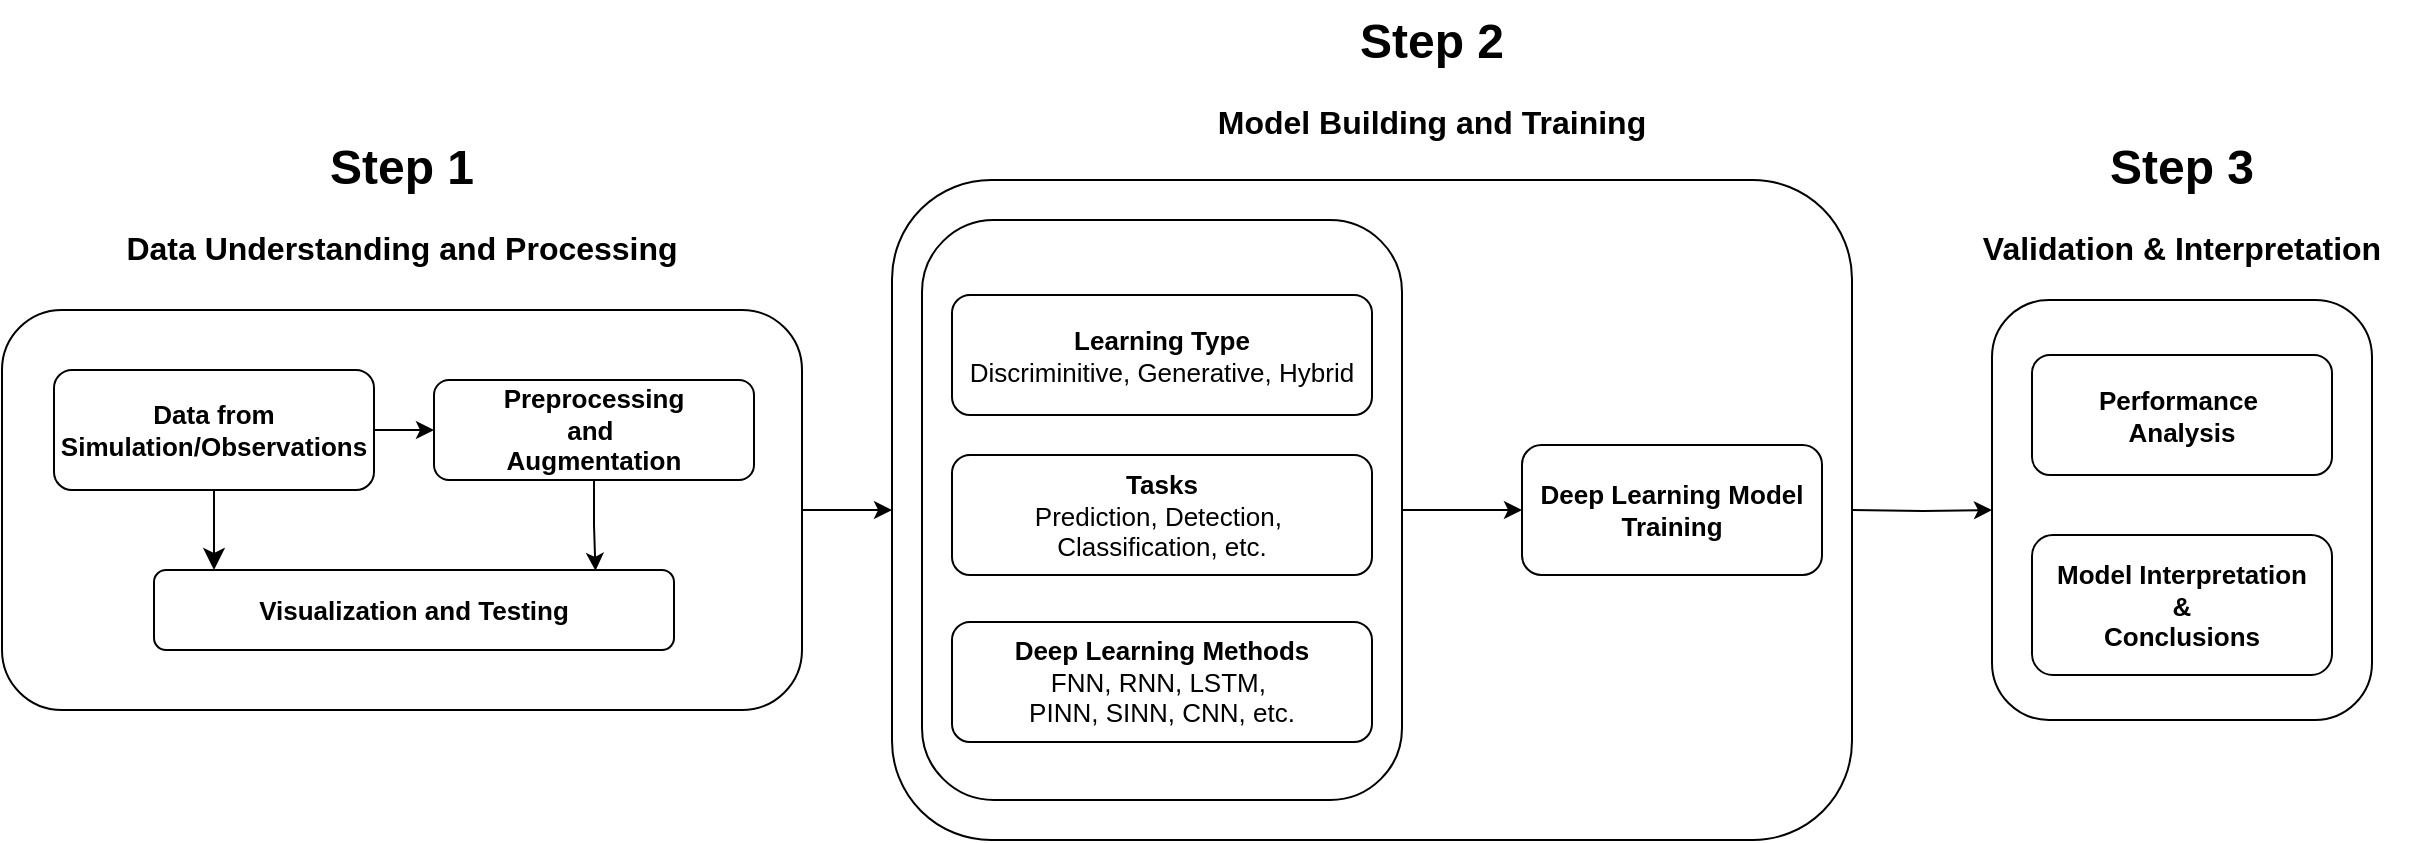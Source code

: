 <mxfile version="24.2.5" type="github">
  <diagram id="C5RBs43oDa-KdzZeNtuy" name="Page-1">
    <mxGraphModel dx="2390" dy="1183" grid="0" gridSize="10" guides="1" tooltips="1" connect="1" arrows="1" fold="1" page="0" pageScale="1" pageWidth="827" pageHeight="1169" math="0" shadow="0">
      <root>
        <mxCell id="WIyWlLk6GJQsqaUBKTNV-0" />
        <mxCell id="WIyWlLk6GJQsqaUBKTNV-1" parent="WIyWlLk6GJQsqaUBKTNV-0" />
        <mxCell id="zZ7CAmGXWk8gEZRXgI67-36" value="" style="group" vertex="1" connectable="0" parent="WIyWlLk6GJQsqaUBKTNV-1">
          <mxGeometry x="15" y="50" width="1210" height="420" as="geometry" />
        </mxCell>
        <mxCell id="zZ7CAmGXWk8gEZRXgI67-33" value="" style="rounded=1;whiteSpace=wrap;html=1;" vertex="1" parent="zZ7CAmGXWk8gEZRXgI67-36">
          <mxGeometry x="445" y="90" width="480" height="330" as="geometry" />
        </mxCell>
        <mxCell id="zZ7CAmGXWk8gEZRXgI67-29" value="" style="rounded=1;whiteSpace=wrap;html=1;fontSize=13;" vertex="1" parent="zZ7CAmGXWk8gEZRXgI67-36">
          <mxGeometry x="995" y="150" width="190" height="210" as="geometry" />
        </mxCell>
        <mxCell id="zZ7CAmGXWk8gEZRXgI67-27" style="edgeStyle=orthogonalEdgeStyle;rounded=0;orthogonalLoop=1;jettySize=auto;html=1;exitX=1;exitY=0.5;exitDx=0;exitDy=0;entryX=0;entryY=0.5;entryDx=0;entryDy=0;fontSize=13;" edge="1" parent="zZ7CAmGXWk8gEZRXgI67-36" source="zZ7CAmGXWk8gEZRXgI67-22" target="zZ7CAmGXWk8gEZRXgI67-17">
          <mxGeometry relative="1" as="geometry" />
        </mxCell>
        <mxCell id="zZ7CAmGXWk8gEZRXgI67-22" value="" style="rounded=1;whiteSpace=wrap;html=1;fontSize=13;" vertex="1" parent="zZ7CAmGXWk8gEZRXgI67-36">
          <mxGeometry x="460" y="110" width="240" height="290" as="geometry" />
        </mxCell>
        <mxCell id="zZ7CAmGXWk8gEZRXgI67-24" style="edgeStyle=orthogonalEdgeStyle;rounded=0;orthogonalLoop=1;jettySize=auto;html=1;exitX=1;exitY=0.5;exitDx=0;exitDy=0;fontSize=13;" edge="1" parent="zZ7CAmGXWk8gEZRXgI67-36" source="zZ7CAmGXWk8gEZRXgI67-13">
          <mxGeometry relative="1" as="geometry">
            <mxPoint x="445" y="255" as="targetPoint" />
          </mxGeometry>
        </mxCell>
        <mxCell id="zZ7CAmGXWk8gEZRXgI67-13" value="" style="rounded=1;whiteSpace=wrap;html=1;fontSize=13;" vertex="1" parent="zZ7CAmGXWk8gEZRXgI67-36">
          <mxGeometry y="155" width="400" height="200" as="geometry" />
        </mxCell>
        <mxCell id="WIyWlLk6GJQsqaUBKTNV-2" value="" style="rounded=0;html=1;jettySize=auto;orthogonalLoop=1;fontSize=13;endArrow=classic;endFill=1;endSize=8;strokeWidth=1;shadow=0;labelBackgroundColor=none;edgeStyle=orthogonalEdgeStyle;" parent="zZ7CAmGXWk8gEZRXgI67-36" source="WIyWlLk6GJQsqaUBKTNV-3" edge="1">
          <mxGeometry relative="1" as="geometry">
            <mxPoint x="106" y="285" as="targetPoint" />
            <Array as="points">
              <mxPoint x="106" y="285" />
            </Array>
          </mxGeometry>
        </mxCell>
        <mxCell id="zZ7CAmGXWk8gEZRXgI67-2" style="edgeStyle=orthogonalEdgeStyle;rounded=0;orthogonalLoop=1;jettySize=auto;html=1;exitX=1;exitY=0.5;exitDx=0;exitDy=0;entryX=0;entryY=0.5;entryDx=0;entryDy=0;fontSize=13;" edge="1" parent="zZ7CAmGXWk8gEZRXgI67-36" source="WIyWlLk6GJQsqaUBKTNV-3">
          <mxGeometry relative="1" as="geometry">
            <mxPoint x="216" y="215" as="targetPoint" />
          </mxGeometry>
        </mxCell>
        <mxCell id="WIyWlLk6GJQsqaUBKTNV-3" value="&lt;b style=&quot;font-size: 13px;&quot;&gt;Data from Simulation/Observations&lt;/b&gt;" style="rounded=1;whiteSpace=wrap;html=1;fontSize=13;glass=0;strokeWidth=1;shadow=0;" parent="zZ7CAmGXWk8gEZRXgI67-36" vertex="1">
          <mxGeometry x="26" y="185" width="160" height="60" as="geometry" />
        </mxCell>
        <mxCell id="zZ7CAmGXWk8gEZRXgI67-3" value="&lt;b style=&quot;font-size: 13px;&quot;&gt;Preprocessing&lt;/b&gt;&lt;div style=&quot;font-size: 13px;&quot;&gt;&lt;b style=&quot;font-size: 13px;&quot;&gt;and&amp;nbsp;&lt;/b&gt;&lt;/div&gt;&lt;div style=&quot;font-size: 13px;&quot;&gt;&lt;b style=&quot;font-size: 13px;&quot;&gt;Augmentation&lt;/b&gt;&lt;/div&gt;" style="rounded=1;whiteSpace=wrap;html=1;fontSize=13;glass=0;strokeWidth=1;shadow=0;" vertex="1" parent="zZ7CAmGXWk8gEZRXgI67-36">
          <mxGeometry x="216" y="190" width="160" height="50" as="geometry" />
        </mxCell>
        <mxCell id="zZ7CAmGXWk8gEZRXgI67-5" value="&lt;b style=&quot;font-size: 13px;&quot;&gt;Visualization and Testing&lt;/b&gt;" style="rounded=1;whiteSpace=wrap;html=1;fontSize=13;" vertex="1" parent="zZ7CAmGXWk8gEZRXgI67-36">
          <mxGeometry x="76" y="285" width="260" height="40" as="geometry" />
        </mxCell>
        <mxCell id="zZ7CAmGXWk8gEZRXgI67-12" style="edgeStyle=orthogonalEdgeStyle;rounded=0;orthogonalLoop=1;jettySize=auto;html=1;exitX=0.5;exitY=1;exitDx=0;exitDy=0;entryX=0.849;entryY=0.01;entryDx=0;entryDy=0;entryPerimeter=0;fontSize=13;" edge="1" parent="zZ7CAmGXWk8gEZRXgI67-36" source="zZ7CAmGXWk8gEZRXgI67-3" target="zZ7CAmGXWk8gEZRXgI67-5">
          <mxGeometry relative="1" as="geometry" />
        </mxCell>
        <mxCell id="zZ7CAmGXWk8gEZRXgI67-14" value="&lt;b style=&quot;font-size: 13px;&quot;&gt;Learning Type&lt;br style=&quot;font-size: 13px;&quot;&gt;&lt;/b&gt;Discriminitive, Generative, Hybrid" style="rounded=1;whiteSpace=wrap;html=1;fontSize=13;" vertex="1" parent="zZ7CAmGXWk8gEZRXgI67-36">
          <mxGeometry x="475" y="147.5" width="210" height="60" as="geometry" />
        </mxCell>
        <mxCell id="zZ7CAmGXWk8gEZRXgI67-15" value="&lt;b style=&quot;font-size: 13px;&quot;&gt;Tasks&lt;br style=&quot;font-size: 13px;&quot;&gt;&lt;/b&gt;Prediction, Detection,&amp;nbsp;&lt;div style=&quot;font-size: 13px;&quot;&gt;Classification, etc.&lt;/div&gt;" style="rounded=1;whiteSpace=wrap;html=1;fontSize=13;" vertex="1" parent="zZ7CAmGXWk8gEZRXgI67-36">
          <mxGeometry x="475" y="227.5" width="210" height="60" as="geometry" />
        </mxCell>
        <mxCell id="zZ7CAmGXWk8gEZRXgI67-16" value="&lt;b style=&quot;font-size: 13px;&quot;&gt;Deep Learning Methods&lt;br style=&quot;font-size: 13px;&quot;&gt;&lt;/b&gt;FNN, RNN, LSTM,&amp;nbsp;&lt;div style=&quot;font-size: 13px;&quot;&gt;PINN, SINN,&amp;nbsp;&lt;span style=&quot;background-color: initial; font-size: 13px;&quot;&gt;CNN, etc.&lt;/span&gt;&lt;/div&gt;" style="rounded=1;whiteSpace=wrap;html=1;fontSize=13;" vertex="1" parent="zZ7CAmGXWk8gEZRXgI67-36">
          <mxGeometry x="475" y="311" width="210" height="60" as="geometry" />
        </mxCell>
        <mxCell id="zZ7CAmGXWk8gEZRXgI67-17" value="&lt;b style=&quot;font-size: 13px;&quot;&gt;Deep Learning Model&lt;/b&gt;&lt;div style=&quot;font-size: 13px;&quot;&gt;&lt;b style=&quot;font-size: 13px;&quot;&gt;Training&lt;/b&gt;&lt;/div&gt;" style="rounded=1;whiteSpace=wrap;html=1;fontSize=13;" vertex="1" parent="zZ7CAmGXWk8gEZRXgI67-36">
          <mxGeometry x="760" y="222.5" width="150" height="65" as="geometry" />
        </mxCell>
        <mxCell id="zZ7CAmGXWk8gEZRXgI67-19" value="&lt;b style=&quot;font-size: 13px;&quot;&gt;Performance&amp;nbsp;&lt;/b&gt;&lt;div style=&quot;font-size: 13px;&quot;&gt;&lt;b style=&quot;font-size: 13px;&quot;&gt;Analysis&lt;/b&gt;&lt;/div&gt;" style="rounded=1;whiteSpace=wrap;html=1;fontSize=13;" vertex="1" parent="zZ7CAmGXWk8gEZRXgI67-36">
          <mxGeometry x="1015" y="177.5" width="150" height="60" as="geometry" />
        </mxCell>
        <mxCell id="zZ7CAmGXWk8gEZRXgI67-21" value="&lt;b style=&quot;font-size: 13px;&quot;&gt;Model Interpretation&lt;/b&gt;&lt;div style=&quot;font-size: 13px;&quot;&gt;&lt;b style=&quot;font-size: 13px;&quot;&gt;&amp;amp;&lt;/b&gt;&lt;/div&gt;&lt;div style=&quot;font-size: 13px;&quot;&gt;&lt;b style=&quot;font-size: 13px;&quot;&gt;Conclusions&lt;/b&gt;&lt;/div&gt;" style="rounded=1;whiteSpace=wrap;html=1;fontSize=13;" vertex="1" parent="zZ7CAmGXWk8gEZRXgI67-36">
          <mxGeometry x="1015" y="267.5" width="150" height="70" as="geometry" />
        </mxCell>
        <mxCell id="zZ7CAmGXWk8gEZRXgI67-30" style="edgeStyle=orthogonalEdgeStyle;rounded=0;orthogonalLoop=1;jettySize=auto;html=1;fontSize=13;entryX=0;entryY=0.5;entryDx=0;entryDy=0;" edge="1" parent="zZ7CAmGXWk8gEZRXgI67-36" target="zZ7CAmGXWk8gEZRXgI67-29">
          <mxGeometry relative="1" as="geometry">
            <mxPoint x="925" y="255" as="sourcePoint" />
            <mxPoint x="950" y="255" as="targetPoint" />
          </mxGeometry>
        </mxCell>
        <mxCell id="zZ7CAmGXWk8gEZRXgI67-31" value="&lt;h1 style=&quot;margin-top: 0px;&quot;&gt;Step 1&lt;/h1&gt;&lt;p&gt;&lt;b&gt;&lt;font style=&quot;font-size: 16px;&quot;&gt;Data Understanding and Processing&lt;/font&gt;&lt;/b&gt;&lt;/p&gt;" style="text;html=1;whiteSpace=wrap;overflow=hidden;rounded=0;align=center;" vertex="1" parent="zZ7CAmGXWk8gEZRXgI67-36">
          <mxGeometry x="20" y="62.5" width="360" height="77.5" as="geometry" />
        </mxCell>
        <mxCell id="zZ7CAmGXWk8gEZRXgI67-32" value="&lt;h1 style=&quot;margin-top: 0px;&quot;&gt;Step 2&lt;/h1&gt;&lt;p&gt;&lt;b&gt;&lt;font style=&quot;font-size: 16px;&quot;&gt;Model Building and Training&lt;/font&gt;&lt;/b&gt;&lt;/p&gt;" style="text;html=1;whiteSpace=wrap;overflow=hidden;rounded=0;align=center;" vertex="1" parent="zZ7CAmGXWk8gEZRXgI67-36">
          <mxGeometry x="535" width="360" height="77.5" as="geometry" />
        </mxCell>
        <mxCell id="zZ7CAmGXWk8gEZRXgI67-35" value="&lt;h1 style=&quot;margin-top: 0px;&quot;&gt;Step 3&lt;/h1&gt;&lt;p&gt;&lt;b&gt;&lt;font style=&quot;font-size: 16px;&quot;&gt;Validation &amp;amp; Interpretation&lt;/font&gt;&lt;/b&gt;&lt;/p&gt;" style="text;html=1;whiteSpace=wrap;overflow=hidden;rounded=0;align=center;" vertex="1" parent="zZ7CAmGXWk8gEZRXgI67-36">
          <mxGeometry x="970" y="62.5" width="240" height="77.5" as="geometry" />
        </mxCell>
      </root>
    </mxGraphModel>
  </diagram>
</mxfile>

